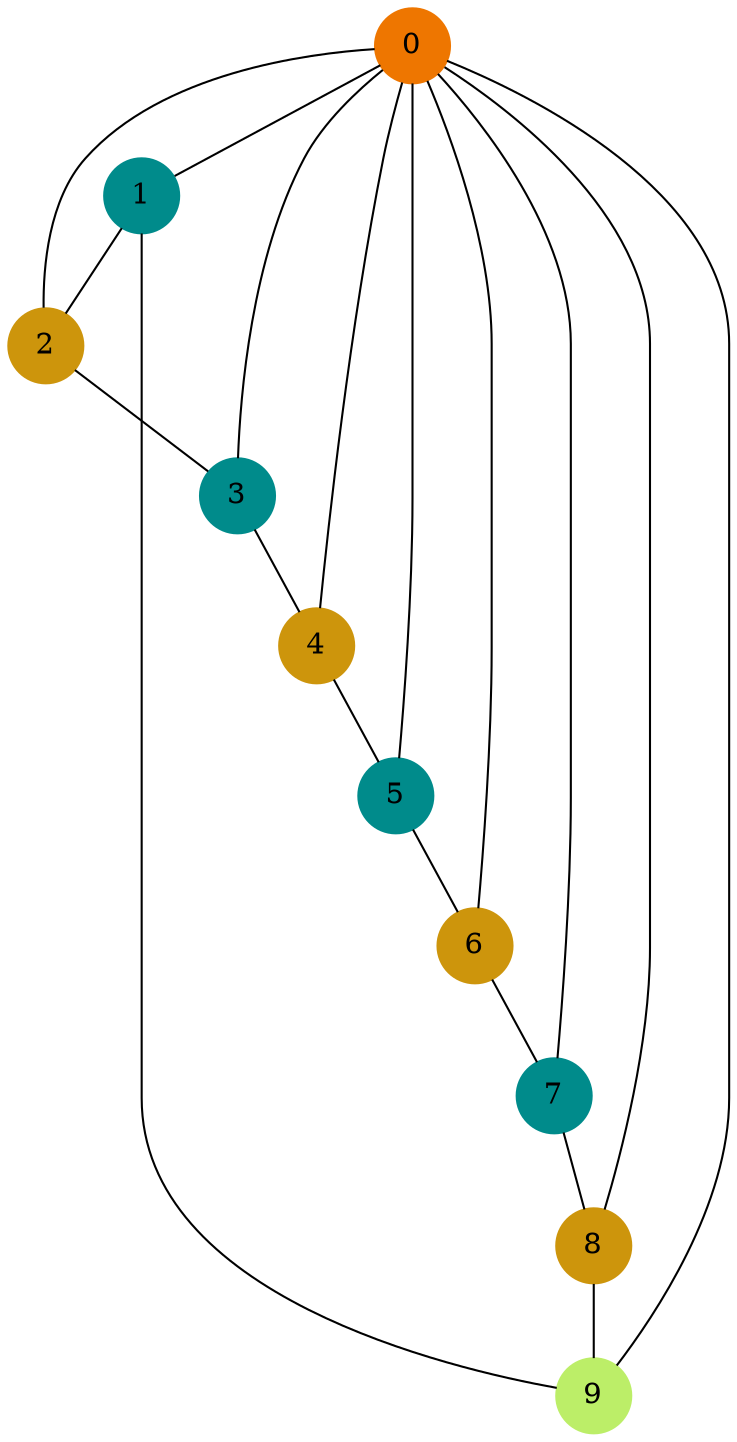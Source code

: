 graph G {
0 [shape=circle, style=filled, color= darkorange2];
0 -- 1;
0 -- 2;
0 -- 3;
0 -- 4;
0 -- 5;
0 -- 6;
0 -- 7;
0 -- 8;
0 -- 9;
1 [shape=circle, style=filled, color= cyan4];
1 -- 2;
1 -- 9;
2 [shape=circle, style=filled, color= darkgoldenrod3];
2 -- 3;
3 [shape=circle, style=filled, color= cyan4];
3 -- 4;
4 [shape=circle, style=filled, color= darkgoldenrod3];
4 -- 5;
5 [shape=circle, style=filled, color= cyan4];
5 -- 6;
6 [shape=circle, style=filled, color= darkgoldenrod3];
6 -- 7;
7 [shape=circle, style=filled, color= cyan4];
7 -- 8;
8 [shape=circle, style=filled, color= darkgoldenrod3];
8 -- 9;
9 [shape=circle, style=filled, color= darkolivegreen2];
}